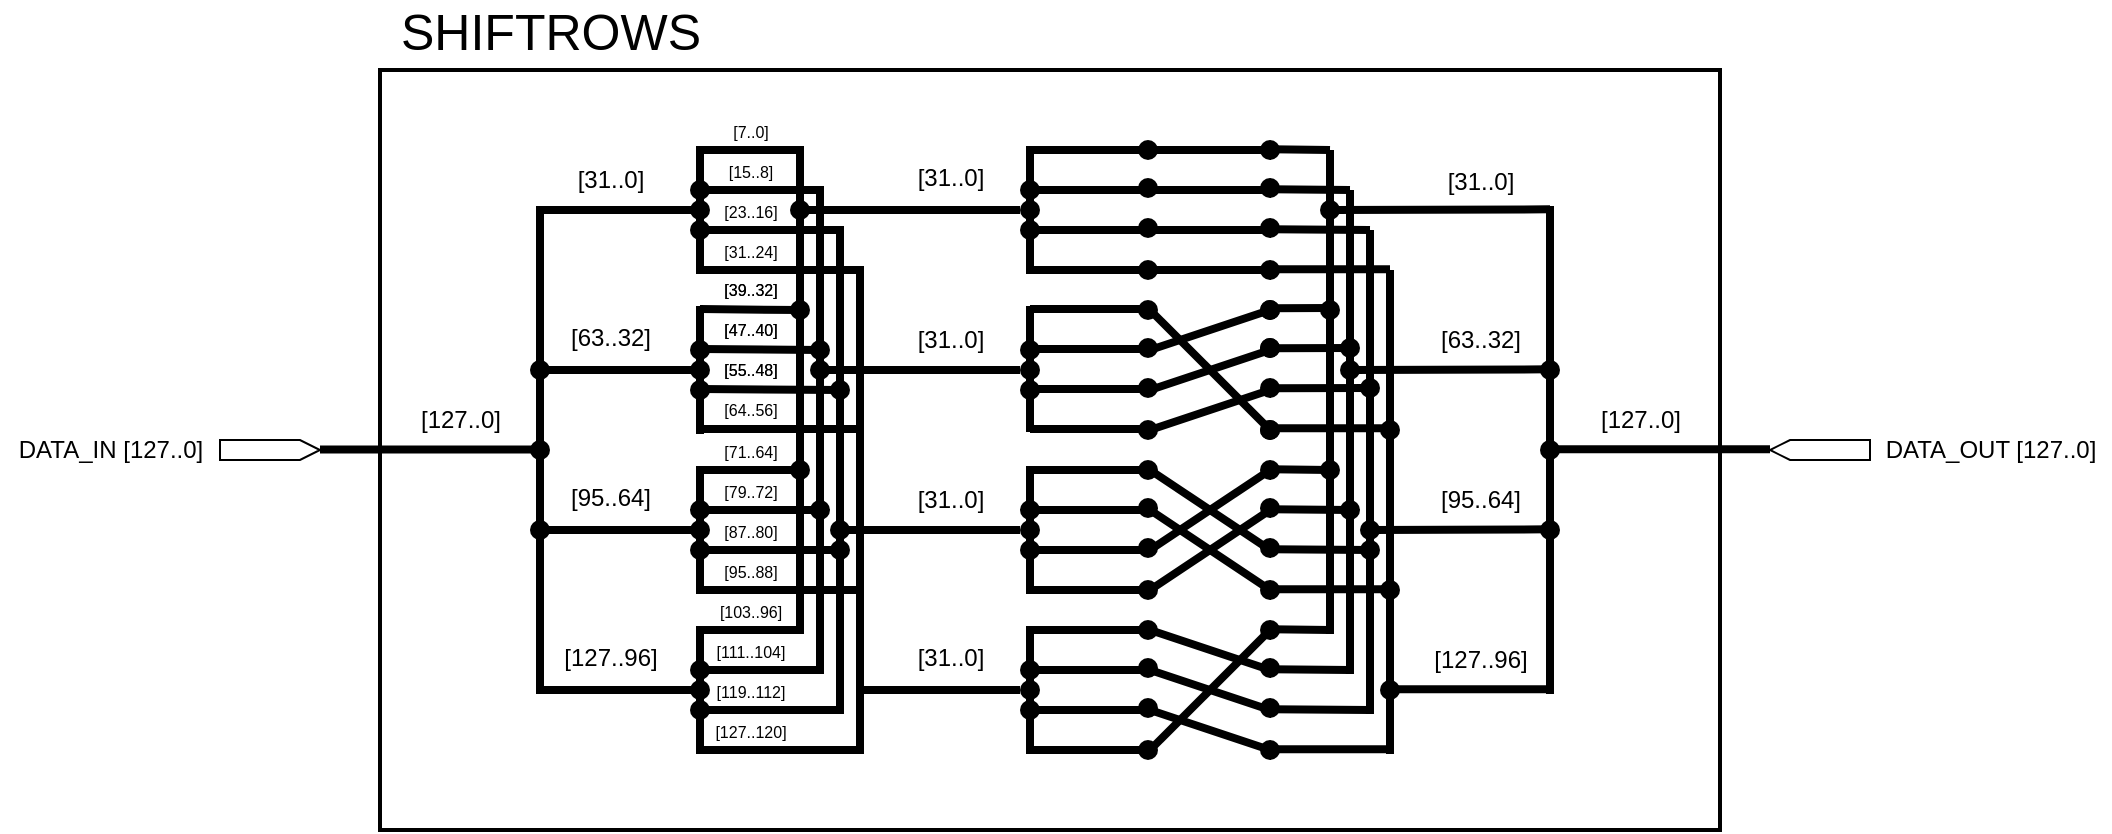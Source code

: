 <mxfile version="14.6.13" type="device"><diagram id="59PBRnV2SYo7gF4GKZ3-" name="Page-1"><mxGraphModel dx="599" dy="332" grid="1" gridSize="10" guides="1" tooltips="1" connect="1" arrows="1" fold="1" page="1" pageScale="1" pageWidth="100000" pageHeight="100000" math="0" shadow="0"><root><mxCell id="0"/><mxCell id="1" parent="0"/><mxCell id="UzkRHRW6MD7zpYTCHR9z-285" value="" style="rounded=0;whiteSpace=wrap;html=1;fillColor=none;strokeWidth=2;" vertex="1" parent="1"><mxGeometry x="720" y="530" width="670" height="380" as="geometry"/></mxCell><mxCell id="UzkRHRW6MD7zpYTCHR9z-1" value="" style="shape=mxgraph.arrows2.arrow;verticalLabelPosition=bottom;shadow=0;dashed=0;align=center;html=1;verticalAlign=top;strokeWidth=1;dy=0;dx=10;notch=0;" vertex="1" parent="1"><mxGeometry x="640" y="715" width="50" height="10" as="geometry"/></mxCell><mxCell id="UzkRHRW6MD7zpYTCHR9z-3" value="DATA_IN [127..0]" style="text;html=1;align=center;verticalAlign=middle;resizable=0;points=[];autosize=1;strokeColor=none;" vertex="1" parent="1"><mxGeometry x="530" y="710" width="110" height="20" as="geometry"/></mxCell><mxCell id="UzkRHRW6MD7zpYTCHR9z-4" value="" style="endArrow=none;html=1;strokeWidth=4;exitX=1;exitY=0.5;exitDx=0;exitDy=0;exitPerimeter=0;" edge="1" parent="1"><mxGeometry width="50" height="50" relative="1" as="geometry"><mxPoint x="690" y="719.71" as="sourcePoint"/><mxPoint x="800" y="719.71" as="targetPoint"/></mxGeometry></mxCell><mxCell id="UzkRHRW6MD7zpYTCHR9z-5" value="" style="endArrow=none;html=1;strokeWidth=4;" edge="1" parent="1"><mxGeometry width="50" height="50" relative="1" as="geometry"><mxPoint x="800" y="842" as="sourcePoint"/><mxPoint x="800" y="598" as="targetPoint"/></mxGeometry></mxCell><mxCell id="UzkRHRW6MD7zpYTCHR9z-6" value="" style="endArrow=none;html=1;strokeWidth=4;exitX=1;exitY=0.5;exitDx=0;exitDy=0;exitPerimeter=0;" edge="1" parent="1"><mxGeometry width="50" height="50" relative="1" as="geometry"><mxPoint x="800" y="600" as="sourcePoint"/><mxPoint x="880" y="600" as="targetPoint"/></mxGeometry></mxCell><mxCell id="UzkRHRW6MD7zpYTCHR9z-7" value="" style="endArrow=none;html=1;strokeWidth=4;exitX=1;exitY=0.5;exitDx=0;exitDy=0;exitPerimeter=0;" edge="1" parent="1"><mxGeometry width="50" height="50" relative="1" as="geometry"><mxPoint x="800" y="680" as="sourcePoint"/><mxPoint x="880" y="680" as="targetPoint"/></mxGeometry></mxCell><mxCell id="UzkRHRW6MD7zpYTCHR9z-8" value="" style="endArrow=none;html=1;strokeWidth=4;exitX=1;exitY=0.5;exitDx=0;exitDy=0;exitPerimeter=0;" edge="1" parent="1"><mxGeometry width="50" height="50" relative="1" as="geometry"><mxPoint x="800" y="760" as="sourcePoint"/><mxPoint x="880" y="760" as="targetPoint"/></mxGeometry></mxCell><mxCell id="UzkRHRW6MD7zpYTCHR9z-9" value="" style="endArrow=none;html=1;strokeWidth=4;exitX=1;exitY=0.5;exitDx=0;exitDy=0;exitPerimeter=0;" edge="1" parent="1"><mxGeometry width="50" height="50" relative="1" as="geometry"><mxPoint x="800" y="840" as="sourcePoint"/><mxPoint x="880" y="840" as="targetPoint"/></mxGeometry></mxCell><mxCell id="UzkRHRW6MD7zpYTCHR9z-10" value="" style="endArrow=none;html=1;strokeWidth=4;" edge="1" parent="1"><mxGeometry width="50" height="50" relative="1" as="geometry"><mxPoint x="880" y="632" as="sourcePoint"/><mxPoint x="880" y="568" as="targetPoint"/></mxGeometry></mxCell><mxCell id="UzkRHRW6MD7zpYTCHR9z-11" value="" style="endArrow=none;html=1;strokeWidth=4;exitX=1;exitY=0.5;exitDx=0;exitDy=0;exitPerimeter=0;" edge="1" parent="1"><mxGeometry width="50" height="50" relative="1" as="geometry"><mxPoint x="880" y="570" as="sourcePoint"/><mxPoint x="930" y="570" as="targetPoint"/></mxGeometry></mxCell><mxCell id="UzkRHRW6MD7zpYTCHR9z-12" value="" style="endArrow=none;html=1;strokeWidth=4;exitX=1;exitY=0.5;exitDx=0;exitDy=0;exitPerimeter=0;" edge="1" parent="1"><mxGeometry width="50" height="50" relative="1" as="geometry"><mxPoint x="880" y="590" as="sourcePoint"/><mxPoint x="940" y="590" as="targetPoint"/></mxGeometry></mxCell><mxCell id="UzkRHRW6MD7zpYTCHR9z-13" value="" style="endArrow=none;html=1;strokeWidth=4;exitX=1;exitY=0.5;exitDx=0;exitDy=0;exitPerimeter=0;" edge="1" parent="1"><mxGeometry width="50" height="50" relative="1" as="geometry"><mxPoint x="880" y="610" as="sourcePoint"/><mxPoint x="950" y="610" as="targetPoint"/></mxGeometry></mxCell><mxCell id="UzkRHRW6MD7zpYTCHR9z-14" value="" style="endArrow=none;html=1;strokeWidth=4;exitX=1;exitY=0.5;exitDx=0;exitDy=0;exitPerimeter=0;" edge="1" parent="1"><mxGeometry width="50" height="50" relative="1" as="geometry"><mxPoint x="880" y="630" as="sourcePoint"/><mxPoint x="960" y="630" as="targetPoint"/></mxGeometry></mxCell><mxCell id="UzkRHRW6MD7zpYTCHR9z-15" value="" style="endArrow=none;html=1;strokeWidth=4;" edge="1" parent="1"><mxGeometry width="50" height="50" relative="1" as="geometry"><mxPoint x="880" y="712" as="sourcePoint"/><mxPoint x="880" y="648" as="targetPoint"/></mxGeometry></mxCell><mxCell id="UzkRHRW6MD7zpYTCHR9z-16" value="" style="endArrow=none;html=1;strokeWidth=4;exitX=1;exitY=0.5;exitDx=0;exitDy=0;exitPerimeter=0;" edge="1" parent="1"><mxGeometry width="50" height="50" relative="1" as="geometry"><mxPoint x="880" y="649.52" as="sourcePoint"/><mxPoint x="930" y="650" as="targetPoint"/></mxGeometry></mxCell><mxCell id="UzkRHRW6MD7zpYTCHR9z-17" value="" style="endArrow=none;html=1;strokeWidth=4;exitX=1;exitY=0.5;exitDx=0;exitDy=0;exitPerimeter=0;" edge="1" parent="1"><mxGeometry width="50" height="50" relative="1" as="geometry"><mxPoint x="880" y="669.52" as="sourcePoint"/><mxPoint x="940" y="670" as="targetPoint"/></mxGeometry></mxCell><mxCell id="UzkRHRW6MD7zpYTCHR9z-18" value="" style="endArrow=none;html=1;strokeWidth=4;exitX=1;exitY=0.5;exitDx=0;exitDy=0;exitPerimeter=0;" edge="1" parent="1"><mxGeometry width="50" height="50" relative="1" as="geometry"><mxPoint x="880" y="689.52" as="sourcePoint"/><mxPoint x="950" y="690" as="targetPoint"/></mxGeometry></mxCell><mxCell id="UzkRHRW6MD7zpYTCHR9z-19" value="" style="endArrow=none;html=1;strokeWidth=4;exitX=1;exitY=0.5;exitDx=0;exitDy=0;exitPerimeter=0;" edge="1" parent="1"><mxGeometry width="50" height="50" relative="1" as="geometry"><mxPoint x="880" y="709.52" as="sourcePoint"/><mxPoint x="960" y="709.52" as="targetPoint"/></mxGeometry></mxCell><mxCell id="UzkRHRW6MD7zpYTCHR9z-20" value="" style="endArrow=none;html=1;strokeWidth=4;" edge="1" parent="1"><mxGeometry width="50" height="50" relative="1" as="geometry"><mxPoint x="880" y="792" as="sourcePoint"/><mxPoint x="880" y="728" as="targetPoint"/></mxGeometry></mxCell><mxCell id="UzkRHRW6MD7zpYTCHR9z-21" value="" style="endArrow=none;html=1;strokeWidth=4;exitX=1;exitY=0.5;exitDx=0;exitDy=0;exitPerimeter=0;" edge="1" parent="1"><mxGeometry width="50" height="50" relative="1" as="geometry"><mxPoint x="880" y="730" as="sourcePoint"/><mxPoint x="930" y="730" as="targetPoint"/></mxGeometry></mxCell><mxCell id="UzkRHRW6MD7zpYTCHR9z-22" value="" style="endArrow=none;html=1;strokeWidth=4;exitX=1;exitY=0.5;exitDx=0;exitDy=0;exitPerimeter=0;" edge="1" parent="1"><mxGeometry width="50" height="50" relative="1" as="geometry"><mxPoint x="880" y="750" as="sourcePoint"/><mxPoint x="940" y="750" as="targetPoint"/></mxGeometry></mxCell><mxCell id="UzkRHRW6MD7zpYTCHR9z-23" value="" style="endArrow=none;html=1;strokeWidth=4;exitX=1;exitY=0.5;exitDx=0;exitDy=0;exitPerimeter=0;" edge="1" parent="1"><mxGeometry width="50" height="50" relative="1" as="geometry"><mxPoint x="880" y="770" as="sourcePoint"/><mxPoint x="950" y="770" as="targetPoint"/></mxGeometry></mxCell><mxCell id="UzkRHRW6MD7zpYTCHR9z-24" value="" style="endArrow=none;html=1;strokeWidth=4;exitX=1;exitY=0.5;exitDx=0;exitDy=0;exitPerimeter=0;" edge="1" parent="1"><mxGeometry width="50" height="50" relative="1" as="geometry"><mxPoint x="880" y="790" as="sourcePoint"/><mxPoint x="960" y="790" as="targetPoint"/></mxGeometry></mxCell><mxCell id="UzkRHRW6MD7zpYTCHR9z-25" value="" style="endArrow=none;html=1;strokeWidth=4;" edge="1" parent="1"><mxGeometry width="50" height="50" relative="1" as="geometry"><mxPoint x="880" y="872" as="sourcePoint"/><mxPoint x="880" y="808" as="targetPoint"/></mxGeometry></mxCell><mxCell id="UzkRHRW6MD7zpYTCHR9z-26" value="" style="endArrow=none;html=1;strokeWidth=4;exitX=1;exitY=0.5;exitDx=0;exitDy=0;exitPerimeter=0;" edge="1" parent="1"><mxGeometry width="50" height="50" relative="1" as="geometry"><mxPoint x="880" y="810" as="sourcePoint"/><mxPoint x="930" y="810" as="targetPoint"/></mxGeometry></mxCell><mxCell id="UzkRHRW6MD7zpYTCHR9z-27" value="" style="endArrow=none;html=1;strokeWidth=4;exitX=1;exitY=0.5;exitDx=0;exitDy=0;exitPerimeter=0;" edge="1" parent="1"><mxGeometry width="50" height="50" relative="1" as="geometry"><mxPoint x="880" y="830" as="sourcePoint"/><mxPoint x="940" y="830" as="targetPoint"/></mxGeometry></mxCell><mxCell id="UzkRHRW6MD7zpYTCHR9z-28" value="" style="endArrow=none;html=1;strokeWidth=4;exitX=1;exitY=0.5;exitDx=0;exitDy=0;exitPerimeter=0;" edge="1" parent="1"><mxGeometry width="50" height="50" relative="1" as="geometry"><mxPoint x="880" y="850" as="sourcePoint"/><mxPoint x="950" y="850" as="targetPoint"/></mxGeometry></mxCell><mxCell id="UzkRHRW6MD7zpYTCHR9z-29" value="" style="endArrow=none;html=1;strokeWidth=4;exitX=1;exitY=0.5;exitDx=0;exitDy=0;exitPerimeter=0;" edge="1" parent="1"><mxGeometry width="50" height="50" relative="1" as="geometry"><mxPoint x="880" y="870" as="sourcePoint"/><mxPoint x="960" y="870" as="targetPoint"/></mxGeometry></mxCell><mxCell id="UzkRHRW6MD7zpYTCHR9z-42" value="" style="endArrow=none;html=1;strokeWidth=4;" edge="1" parent="1"><mxGeometry width="50" height="50" relative="1" as="geometry"><mxPoint x="930" y="812" as="sourcePoint"/><mxPoint x="930.0" y="568" as="targetPoint"/></mxGeometry></mxCell><mxCell id="UzkRHRW6MD7zpYTCHR9z-47" value="" style="endArrow=none;html=1;strokeWidth=4;" edge="1" parent="1"><mxGeometry width="50" height="50" relative="1" as="geometry"><mxPoint x="940.0" y="832" as="sourcePoint"/><mxPoint x="940.0" y="588" as="targetPoint"/></mxGeometry></mxCell><mxCell id="UzkRHRW6MD7zpYTCHR9z-52" value="" style="endArrow=none;html=1;strokeWidth=4;" edge="1" parent="1"><mxGeometry width="50" height="50" relative="1" as="geometry"><mxPoint x="950.0" y="852" as="sourcePoint"/><mxPoint x="950.0" y="608" as="targetPoint"/></mxGeometry></mxCell><mxCell id="UzkRHRW6MD7zpYTCHR9z-57" value="" style="endArrow=none;html=1;strokeWidth=4;" edge="1" parent="1"><mxGeometry width="50" height="50" relative="1" as="geometry"><mxPoint x="960.0" y="872" as="sourcePoint"/><mxPoint x="960.0" y="628" as="targetPoint"/></mxGeometry></mxCell><mxCell id="UzkRHRW6MD7zpYTCHR9z-78" value="" style="endArrow=none;html=1;strokeWidth=4;exitX=1;exitY=0.5;exitDx=0;exitDy=0;exitPerimeter=0;entryX=0;entryY=0.5;entryDx=0;entryDy=0;" edge="1" parent="1" target="UzkRHRW6MD7zpYTCHR9z-175"><mxGeometry width="50" height="50" relative="1" as="geometry"><mxPoint x="930" y="600.0" as="sourcePoint"/><mxPoint x="1000" y="600" as="targetPoint"/></mxGeometry></mxCell><mxCell id="UzkRHRW6MD7zpYTCHR9z-79" value="" style="endArrow=none;html=1;strokeWidth=4;exitX=1;exitY=0.5;exitDx=0;exitDy=0;exitPerimeter=0;entryX=0;entryY=0.5;entryDx=0;entryDy=0;" edge="1" parent="1" target="UzkRHRW6MD7zpYTCHR9z-179"><mxGeometry width="50" height="50" relative="1" as="geometry"><mxPoint x="940" y="680.0" as="sourcePoint"/><mxPoint x="1000" y="680" as="targetPoint"/></mxGeometry></mxCell><mxCell id="UzkRHRW6MD7zpYTCHR9z-80" value="" style="endArrow=none;html=1;strokeWidth=4;exitX=1;exitY=0.5;exitDx=0;exitDy=0;exitPerimeter=0;entryX=0;entryY=0.5;entryDx=0;entryDy=0;" edge="1" parent="1" target="UzkRHRW6MD7zpYTCHR9z-182"><mxGeometry width="50" height="50" relative="1" as="geometry"><mxPoint x="950" y="760.0" as="sourcePoint"/><mxPoint x="1000" y="760.29" as="targetPoint"/></mxGeometry></mxCell><mxCell id="UzkRHRW6MD7zpYTCHR9z-81" value="" style="endArrow=none;html=1;strokeWidth=4;exitX=1;exitY=0.5;exitDx=0;exitDy=0;exitPerimeter=0;entryX=0;entryY=0.5;entryDx=0;entryDy=0;" edge="1" parent="1" target="UzkRHRW6MD7zpYTCHR9z-185"><mxGeometry width="50" height="50" relative="1" as="geometry"><mxPoint x="960" y="840.0" as="sourcePoint"/><mxPoint x="1000" y="840" as="targetPoint"/></mxGeometry></mxCell><mxCell id="UzkRHRW6MD7zpYTCHR9z-87" value="" style="endArrow=none;html=1;strokeWidth=4;" edge="1" parent="1"><mxGeometry width="50" height="50" relative="1" as="geometry"><mxPoint x="1045" y="632" as="sourcePoint"/><mxPoint x="1045" y="568" as="targetPoint"/></mxGeometry></mxCell><mxCell id="UzkRHRW6MD7zpYTCHR9z-88" value="" style="endArrow=none;html=1;strokeWidth=4;exitX=1;exitY=0.5;exitDx=0;exitDy=0;exitPerimeter=0;" edge="1" parent="1"><mxGeometry width="50" height="50" relative="1" as="geometry"><mxPoint x="1045" y="570" as="sourcePoint"/><mxPoint x="1165" y="570" as="targetPoint"/></mxGeometry></mxCell><mxCell id="UzkRHRW6MD7zpYTCHR9z-89" value="" style="endArrow=none;html=1;strokeWidth=4;exitX=1;exitY=0.5;exitDx=0;exitDy=0;exitPerimeter=0;" edge="1" parent="1"><mxGeometry width="50" height="50" relative="1" as="geometry"><mxPoint x="1045" y="590" as="sourcePoint"/><mxPoint x="1165" y="590" as="targetPoint"/></mxGeometry></mxCell><mxCell id="UzkRHRW6MD7zpYTCHR9z-90" value="" style="endArrow=none;html=1;strokeWidth=4;exitX=1;exitY=0.5;exitDx=0;exitDy=0;exitPerimeter=0;" edge="1" parent="1"><mxGeometry width="50" height="50" relative="1" as="geometry"><mxPoint x="1045" y="610" as="sourcePoint"/><mxPoint x="1165" y="610" as="targetPoint"/></mxGeometry></mxCell><mxCell id="UzkRHRW6MD7zpYTCHR9z-91" value="" style="endArrow=none;html=1;strokeWidth=4;exitX=1;exitY=0.5;exitDx=0;exitDy=0;exitPerimeter=0;" edge="1" parent="1"><mxGeometry width="50" height="50" relative="1" as="geometry"><mxPoint x="1045" y="630" as="sourcePoint"/><mxPoint x="1165" y="630" as="targetPoint"/></mxGeometry></mxCell><mxCell id="UzkRHRW6MD7zpYTCHR9z-92" value="" style="endArrow=none;html=1;strokeWidth=4;" edge="1" parent="1"><mxGeometry width="50" height="50" relative="1" as="geometry"><mxPoint x="1045" y="711" as="sourcePoint"/><mxPoint x="1045" y="648" as="targetPoint"/></mxGeometry></mxCell><mxCell id="UzkRHRW6MD7zpYTCHR9z-93" value="" style="endArrow=none;html=1;strokeWidth=4;exitX=1;exitY=0.5;exitDx=0;exitDy=0;exitPerimeter=0;" edge="1" parent="1"><mxGeometry width="50" height="50" relative="1" as="geometry"><mxPoint x="1045" y="649.52" as="sourcePoint"/><mxPoint x="1105" y="649.52" as="targetPoint"/></mxGeometry></mxCell><mxCell id="UzkRHRW6MD7zpYTCHR9z-94" value="" style="endArrow=none;html=1;strokeWidth=4;exitX=1;exitY=0.5;exitDx=0;exitDy=0;exitPerimeter=0;" edge="1" parent="1"><mxGeometry width="50" height="50" relative="1" as="geometry"><mxPoint x="1045" y="669.52" as="sourcePoint"/><mxPoint x="1105" y="669.52" as="targetPoint"/></mxGeometry></mxCell><mxCell id="UzkRHRW6MD7zpYTCHR9z-95" value="" style="endArrow=none;html=1;strokeWidth=4;exitX=1;exitY=0.5;exitDx=0;exitDy=0;exitPerimeter=0;" edge="1" parent="1"><mxGeometry width="50" height="50" relative="1" as="geometry"><mxPoint x="1045" y="689.52" as="sourcePoint"/><mxPoint x="1105" y="689.52" as="targetPoint"/></mxGeometry></mxCell><mxCell id="UzkRHRW6MD7zpYTCHR9z-96" value="" style="endArrow=none;html=1;strokeWidth=4;exitX=1;exitY=0.5;exitDx=0;exitDy=0;exitPerimeter=0;" edge="1" parent="1"><mxGeometry width="50" height="50" relative="1" as="geometry"><mxPoint x="1045" y="709.52" as="sourcePoint"/><mxPoint x="1105" y="709.52" as="targetPoint"/></mxGeometry></mxCell><mxCell id="UzkRHRW6MD7zpYTCHR9z-97" value="" style="endArrow=none;html=1;strokeWidth=4;" edge="1" parent="1"><mxGeometry width="50" height="50" relative="1" as="geometry"><mxPoint x="1045" y="792" as="sourcePoint"/><mxPoint x="1045" y="728" as="targetPoint"/></mxGeometry></mxCell><mxCell id="UzkRHRW6MD7zpYTCHR9z-98" value="" style="endArrow=none;html=1;strokeWidth=4;exitX=1;exitY=0.5;exitDx=0;exitDy=0;exitPerimeter=0;" edge="1" parent="1"><mxGeometry width="50" height="50" relative="1" as="geometry"><mxPoint x="1045" y="730" as="sourcePoint"/><mxPoint x="1105" y="730" as="targetPoint"/></mxGeometry></mxCell><mxCell id="UzkRHRW6MD7zpYTCHR9z-99" value="" style="endArrow=none;html=1;strokeWidth=4;exitX=1;exitY=0.5;exitDx=0;exitDy=0;exitPerimeter=0;" edge="1" parent="1"><mxGeometry width="50" height="50" relative="1" as="geometry"><mxPoint x="1045" y="750" as="sourcePoint"/><mxPoint x="1105" y="750" as="targetPoint"/></mxGeometry></mxCell><mxCell id="UzkRHRW6MD7zpYTCHR9z-100" value="" style="endArrow=none;html=1;strokeWidth=4;exitX=1;exitY=0.5;exitDx=0;exitDy=0;exitPerimeter=0;" edge="1" parent="1"><mxGeometry width="50" height="50" relative="1" as="geometry"><mxPoint x="1045" y="770" as="sourcePoint"/><mxPoint x="1105" y="770" as="targetPoint"/></mxGeometry></mxCell><mxCell id="UzkRHRW6MD7zpYTCHR9z-101" value="" style="endArrow=none;html=1;strokeWidth=4;exitX=1;exitY=0.5;exitDx=0;exitDy=0;exitPerimeter=0;" edge="1" parent="1"><mxGeometry width="50" height="50" relative="1" as="geometry"><mxPoint x="1045" y="790" as="sourcePoint"/><mxPoint x="1105" y="790" as="targetPoint"/></mxGeometry></mxCell><mxCell id="UzkRHRW6MD7zpYTCHR9z-102" value="" style="endArrow=none;html=1;strokeWidth=4;" edge="1" parent="1"><mxGeometry width="50" height="50" relative="1" as="geometry"><mxPoint x="1045" y="872" as="sourcePoint"/><mxPoint x="1045" y="808" as="targetPoint"/></mxGeometry></mxCell><mxCell id="UzkRHRW6MD7zpYTCHR9z-103" value="" style="endArrow=none;html=1;strokeWidth=4;exitX=1;exitY=0.5;exitDx=0;exitDy=0;exitPerimeter=0;" edge="1" parent="1"><mxGeometry width="50" height="50" relative="1" as="geometry"><mxPoint x="1045" y="810" as="sourcePoint"/><mxPoint x="1105" y="810" as="targetPoint"/></mxGeometry></mxCell><mxCell id="UzkRHRW6MD7zpYTCHR9z-104" value="" style="endArrow=none;html=1;strokeWidth=4;exitX=1;exitY=0.5;exitDx=0;exitDy=0;exitPerimeter=0;" edge="1" parent="1"><mxGeometry width="50" height="50" relative="1" as="geometry"><mxPoint x="1045" y="830" as="sourcePoint"/><mxPoint x="1105" y="830" as="targetPoint"/></mxGeometry></mxCell><mxCell id="UzkRHRW6MD7zpYTCHR9z-105" value="" style="endArrow=none;html=1;strokeWidth=4;exitX=1;exitY=0.5;exitDx=0;exitDy=0;exitPerimeter=0;" edge="1" parent="1"><mxGeometry width="50" height="50" relative="1" as="geometry"><mxPoint x="1045" y="850" as="sourcePoint"/><mxPoint x="1105" y="850" as="targetPoint"/></mxGeometry></mxCell><mxCell id="UzkRHRW6MD7zpYTCHR9z-106" value="" style="endArrow=none;html=1;strokeWidth=4;exitX=1;exitY=0.5;exitDx=0;exitDy=0;exitPerimeter=0;" edge="1" parent="1"><mxGeometry width="50" height="50" relative="1" as="geometry"><mxPoint x="1045" y="870" as="sourcePoint"/><mxPoint x="1105" y="870" as="targetPoint"/></mxGeometry></mxCell><mxCell id="UzkRHRW6MD7zpYTCHR9z-108" value="" style="endArrow=none;html=1;strokeWidth=4;exitX=1;exitY=0.5;exitDx=0;exitDy=0;exitPerimeter=0;" edge="1" parent="1"><mxGeometry width="50" height="50" relative="1" as="geometry"><mxPoint x="1165" y="569.58" as="sourcePoint"/><mxPoint x="1195" y="570" as="targetPoint"/></mxGeometry></mxCell><mxCell id="UzkRHRW6MD7zpYTCHR9z-109" value="" style="endArrow=none;html=1;strokeWidth=4;exitX=1;exitY=0.5;exitDx=0;exitDy=0;exitPerimeter=0;" edge="1" parent="1"><mxGeometry width="50" height="50" relative="1" as="geometry"><mxPoint x="1165" y="589.58" as="sourcePoint"/><mxPoint x="1205" y="590" as="targetPoint"/></mxGeometry></mxCell><mxCell id="UzkRHRW6MD7zpYTCHR9z-110" value="" style="endArrow=none;html=1;strokeWidth=4;exitX=1;exitY=0.5;exitDx=0;exitDy=0;exitPerimeter=0;" edge="1" parent="1"><mxGeometry width="50" height="50" relative="1" as="geometry"><mxPoint x="1165" y="609.58" as="sourcePoint"/><mxPoint x="1215" y="610" as="targetPoint"/></mxGeometry></mxCell><mxCell id="UzkRHRW6MD7zpYTCHR9z-111" value="" style="endArrow=none;html=1;strokeWidth=4;exitX=1;exitY=0.5;exitDx=0;exitDy=0;exitPerimeter=0;" edge="1" parent="1"><mxGeometry width="50" height="50" relative="1" as="geometry"><mxPoint x="1165" y="629.58" as="sourcePoint"/><mxPoint x="1225" y="629.58" as="targetPoint"/></mxGeometry></mxCell><mxCell id="UzkRHRW6MD7zpYTCHR9z-113" value="" style="endArrow=none;html=1;strokeWidth=4;exitX=1;exitY=0.5;exitDx=0;exitDy=0;exitPerimeter=0;" edge="1" parent="1"><mxGeometry width="50" height="50" relative="1" as="geometry"><mxPoint x="1165" y="649.1" as="sourcePoint"/><mxPoint x="1195" y="649" as="targetPoint"/></mxGeometry></mxCell><mxCell id="UzkRHRW6MD7zpYTCHR9z-114" value="" style="endArrow=none;html=1;strokeWidth=4;exitX=1;exitY=0.5;exitDx=0;exitDy=0;exitPerimeter=0;" edge="1" parent="1"><mxGeometry width="50" height="50" relative="1" as="geometry"><mxPoint x="1165" y="669.1" as="sourcePoint"/><mxPoint x="1205" y="669" as="targetPoint"/></mxGeometry></mxCell><mxCell id="UzkRHRW6MD7zpYTCHR9z-115" value="" style="endArrow=none;html=1;strokeWidth=4;exitX=1;exitY=0.5;exitDx=0;exitDy=0;exitPerimeter=0;" edge="1" parent="1"><mxGeometry width="50" height="50" relative="1" as="geometry"><mxPoint x="1165" y="689.1" as="sourcePoint"/><mxPoint x="1215" y="689" as="targetPoint"/></mxGeometry></mxCell><mxCell id="UzkRHRW6MD7zpYTCHR9z-116" value="" style="endArrow=none;html=1;strokeWidth=4;exitX=1;exitY=0.5;exitDx=0;exitDy=0;exitPerimeter=0;" edge="1" parent="1"><mxGeometry width="50" height="50" relative="1" as="geometry"><mxPoint x="1165" y="709.1" as="sourcePoint"/><mxPoint x="1225" y="709.1" as="targetPoint"/></mxGeometry></mxCell><mxCell id="UzkRHRW6MD7zpYTCHR9z-118" value="" style="endArrow=none;html=1;strokeWidth=4;exitX=1;exitY=0.5;exitDx=0;exitDy=0;exitPerimeter=0;" edge="1" parent="1"><mxGeometry width="50" height="50" relative="1" as="geometry"><mxPoint x="1165" y="729.58" as="sourcePoint"/><mxPoint x="1195" y="730" as="targetPoint"/></mxGeometry></mxCell><mxCell id="UzkRHRW6MD7zpYTCHR9z-119" value="" style="endArrow=none;html=1;strokeWidth=4;exitX=1;exitY=0.5;exitDx=0;exitDy=0;exitPerimeter=0;" edge="1" parent="1"><mxGeometry width="50" height="50" relative="1" as="geometry"><mxPoint x="1165" y="749.58" as="sourcePoint"/><mxPoint x="1205" y="750" as="targetPoint"/></mxGeometry></mxCell><mxCell id="UzkRHRW6MD7zpYTCHR9z-120" value="" style="endArrow=none;html=1;strokeWidth=4;exitX=1;exitY=0.5;exitDx=0;exitDy=0;exitPerimeter=0;" edge="1" parent="1"><mxGeometry width="50" height="50" relative="1" as="geometry"><mxPoint x="1165" y="769.58" as="sourcePoint"/><mxPoint x="1215" y="770" as="targetPoint"/></mxGeometry></mxCell><mxCell id="UzkRHRW6MD7zpYTCHR9z-121" value="" style="endArrow=none;html=1;strokeWidth=4;exitX=1;exitY=0.5;exitDx=0;exitDy=0;exitPerimeter=0;" edge="1" parent="1"><mxGeometry width="50" height="50" relative="1" as="geometry"><mxPoint x="1165" y="789.58" as="sourcePoint"/><mxPoint x="1225" y="789.58" as="targetPoint"/></mxGeometry></mxCell><mxCell id="UzkRHRW6MD7zpYTCHR9z-123" value="" style="endArrow=none;html=1;strokeWidth=4;exitX=1;exitY=0.5;exitDx=0;exitDy=0;exitPerimeter=0;" edge="1" parent="1"><mxGeometry width="50" height="50" relative="1" as="geometry"><mxPoint x="1165" y="809.58" as="sourcePoint"/><mxPoint x="1195" y="810" as="targetPoint"/></mxGeometry></mxCell><mxCell id="UzkRHRW6MD7zpYTCHR9z-124" value="" style="endArrow=none;html=1;strokeWidth=4;exitX=1;exitY=0.5;exitDx=0;exitDy=0;exitPerimeter=0;" edge="1" parent="1"><mxGeometry width="50" height="50" relative="1" as="geometry"><mxPoint x="1165" y="829.58" as="sourcePoint"/><mxPoint x="1205" y="830" as="targetPoint"/></mxGeometry></mxCell><mxCell id="UzkRHRW6MD7zpYTCHR9z-125" value="" style="endArrow=none;html=1;strokeWidth=4;exitX=1;exitY=0.5;exitDx=0;exitDy=0;exitPerimeter=0;" edge="1" parent="1"><mxGeometry width="50" height="50" relative="1" as="geometry"><mxPoint x="1165" y="849.58" as="sourcePoint"/><mxPoint x="1215" y="850" as="targetPoint"/></mxGeometry></mxCell><mxCell id="UzkRHRW6MD7zpYTCHR9z-126" value="" style="endArrow=none;html=1;strokeWidth=4;exitX=1;exitY=0.5;exitDx=0;exitDy=0;exitPerimeter=0;" edge="1" parent="1"><mxGeometry width="50" height="50" relative="1" as="geometry"><mxPoint x="1165" y="869.58" as="sourcePoint"/><mxPoint x="1225" y="869.58" as="targetPoint"/></mxGeometry></mxCell><mxCell id="UzkRHRW6MD7zpYTCHR9z-127" value="" style="endArrow=none;html=1;strokeWidth=4;" edge="1" parent="1"><mxGeometry width="50" height="50" relative="1" as="geometry"><mxPoint x="1195.0" y="812" as="sourcePoint"/><mxPoint x="1195.0" y="570.0" as="targetPoint"/></mxGeometry></mxCell><mxCell id="UzkRHRW6MD7zpYTCHR9z-128" value="" style="endArrow=none;html=1;strokeWidth=4;" edge="1" parent="1"><mxGeometry width="50" height="50" relative="1" as="geometry"><mxPoint x="1205.0" y="832" as="sourcePoint"/><mxPoint x="1205.0" y="590.0" as="targetPoint"/></mxGeometry></mxCell><mxCell id="UzkRHRW6MD7zpYTCHR9z-129" value="" style="endArrow=none;html=1;strokeWidth=4;" edge="1" parent="1"><mxGeometry width="50" height="50" relative="1" as="geometry"><mxPoint x="1215.0" y="852" as="sourcePoint"/><mxPoint x="1215.0" y="610.0" as="targetPoint"/></mxGeometry></mxCell><mxCell id="UzkRHRW6MD7zpYTCHR9z-130" value="" style="endArrow=none;html=1;strokeWidth=4;" edge="1" parent="1"><mxGeometry width="50" height="50" relative="1" as="geometry"><mxPoint x="1225.0" y="872" as="sourcePoint"/><mxPoint x="1225.0" y="630.0" as="targetPoint"/></mxGeometry></mxCell><mxCell id="UzkRHRW6MD7zpYTCHR9z-131" value="" style="endArrow=none;html=1;strokeWidth=4;" edge="1" parent="1"><mxGeometry width="50" height="50" relative="1" as="geometry"><mxPoint x="1195" y="600" as="sourcePoint"/><mxPoint x="1305.0" y="599.66" as="targetPoint"/></mxGeometry></mxCell><mxCell id="UzkRHRW6MD7zpYTCHR9z-132" value="" style="endArrow=none;html=1;strokeWidth=4;" edge="1" parent="1"><mxGeometry width="50" height="50" relative="1" as="geometry"><mxPoint x="1205" y="680" as="sourcePoint"/><mxPoint x="1305.0" y="679.66" as="targetPoint"/></mxGeometry></mxCell><mxCell id="UzkRHRW6MD7zpYTCHR9z-133" value="" style="endArrow=none;html=1;strokeWidth=4;" edge="1" parent="1"><mxGeometry width="50" height="50" relative="1" as="geometry"><mxPoint x="1215" y="760" as="sourcePoint"/><mxPoint x="1305.0" y="759.66" as="targetPoint"/></mxGeometry></mxCell><mxCell id="UzkRHRW6MD7zpYTCHR9z-134" value="" style="endArrow=none;html=1;strokeWidth=4;exitX=1;exitY=0.5;exitDx=0;exitDy=0;exitPerimeter=0;" edge="1" parent="1"><mxGeometry width="50" height="50" relative="1" as="geometry"><mxPoint x="1225" y="839.66" as="sourcePoint"/><mxPoint x="1305.0" y="839.66" as="targetPoint"/></mxGeometry></mxCell><mxCell id="UzkRHRW6MD7zpYTCHR9z-135" value="" style="endArrow=none;html=1;strokeWidth=4;" edge="1" parent="1"><mxGeometry width="50" height="50" relative="1" as="geometry"><mxPoint x="1305" y="842" as="sourcePoint"/><mxPoint x="1305" y="598" as="targetPoint"/></mxGeometry></mxCell><mxCell id="UzkRHRW6MD7zpYTCHR9z-136" value="" style="endArrow=none;html=1;strokeWidth=4;exitX=1;exitY=0.5;exitDx=0;exitDy=0;exitPerimeter=0;" edge="1" parent="1"><mxGeometry width="50" height="50" relative="1" as="geometry"><mxPoint x="1305" y="719.58" as="sourcePoint"/><mxPoint x="1415" y="719.58" as="targetPoint"/></mxGeometry></mxCell><mxCell id="UzkRHRW6MD7zpYTCHR9z-137" value="" style="shape=mxgraph.arrows2.arrow;verticalLabelPosition=bottom;shadow=0;dashed=0;align=center;html=1;verticalAlign=top;strokeWidth=1;dy=0;dx=10;notch=0;flipH=1;" vertex="1" parent="1"><mxGeometry x="1415" y="715" width="50" height="10" as="geometry"/></mxCell><mxCell id="UzkRHRW6MD7zpYTCHR9z-138" value="DATA_OUT [127..0]" style="text;html=1;align=center;verticalAlign=middle;resizable=0;points=[];autosize=1;strokeColor=none;" vertex="1" parent="1"><mxGeometry x="1465" y="710" width="120" height="20" as="geometry"/></mxCell><mxCell id="UzkRHRW6MD7zpYTCHR9z-139" value="" style="endArrow=none;html=1;strokeWidth=4;" edge="1" parent="1"><mxGeometry width="50" height="50" relative="1" as="geometry"><mxPoint x="1105" y="650" as="sourcePoint"/><mxPoint x="1165" y="710" as="targetPoint"/></mxGeometry></mxCell><mxCell id="UzkRHRW6MD7zpYTCHR9z-140" value="" style="endArrow=none;html=1;strokeWidth=4;" edge="1" parent="1"><mxGeometry width="50" height="50" relative="1" as="geometry"><mxPoint x="1105" y="670" as="sourcePoint"/><mxPoint x="1165" y="650" as="targetPoint"/></mxGeometry></mxCell><mxCell id="UzkRHRW6MD7zpYTCHR9z-141" value="" style="endArrow=none;html=1;strokeWidth=4;" edge="1" parent="1"><mxGeometry width="50" height="50" relative="1" as="geometry"><mxPoint x="1105" y="690" as="sourcePoint"/><mxPoint x="1165" y="670" as="targetPoint"/></mxGeometry></mxCell><mxCell id="UzkRHRW6MD7zpYTCHR9z-142" value="" style="endArrow=none;html=1;strokeWidth=4;" edge="1" parent="1"><mxGeometry width="50" height="50" relative="1" as="geometry"><mxPoint x="1105" y="710" as="sourcePoint"/><mxPoint x="1165" y="690" as="targetPoint"/></mxGeometry></mxCell><mxCell id="UzkRHRW6MD7zpYTCHR9z-143" value="" style="endArrow=none;html=1;strokeWidth=4;" edge="1" parent="1"><mxGeometry width="50" height="50" relative="1" as="geometry"><mxPoint x="1105" y="730" as="sourcePoint"/><mxPoint x="1165" y="770" as="targetPoint"/></mxGeometry></mxCell><mxCell id="UzkRHRW6MD7zpYTCHR9z-144" value="" style="endArrow=none;html=1;strokeWidth=4;" edge="1" parent="1"><mxGeometry width="50" height="50" relative="1" as="geometry"><mxPoint x="1105" y="750" as="sourcePoint"/><mxPoint x="1165" y="790" as="targetPoint"/></mxGeometry></mxCell><mxCell id="UzkRHRW6MD7zpYTCHR9z-145" value="" style="endArrow=none;html=1;strokeWidth=4;" edge="1" parent="1"><mxGeometry width="50" height="50" relative="1" as="geometry"><mxPoint x="1105" y="770" as="sourcePoint"/><mxPoint x="1165" y="730" as="targetPoint"/></mxGeometry></mxCell><mxCell id="UzkRHRW6MD7zpYTCHR9z-146" value="" style="endArrow=none;html=1;strokeWidth=4;" edge="1" parent="1"><mxGeometry width="50" height="50" relative="1" as="geometry"><mxPoint x="1105" y="790" as="sourcePoint"/><mxPoint x="1165" y="750" as="targetPoint"/></mxGeometry></mxCell><mxCell id="UzkRHRW6MD7zpYTCHR9z-148" value="" style="endArrow=none;html=1;strokeWidth=4;" edge="1" parent="1"><mxGeometry width="50" height="50" relative="1" as="geometry"><mxPoint x="1105" y="850" as="sourcePoint"/><mxPoint x="1165" y="870" as="targetPoint"/></mxGeometry></mxCell><mxCell id="UzkRHRW6MD7zpYTCHR9z-149" value="" style="endArrow=none;html=1;strokeWidth=4;" edge="1" parent="1"><mxGeometry width="50" height="50" relative="1" as="geometry"><mxPoint x="1105" y="870" as="sourcePoint"/><mxPoint x="1165" y="810" as="targetPoint"/></mxGeometry></mxCell><mxCell id="UzkRHRW6MD7zpYTCHR9z-150" value="" style="endArrow=none;html=1;strokeWidth=4;" edge="1" parent="1"><mxGeometry width="50" height="50" relative="1" as="geometry"><mxPoint x="1105" y="830" as="sourcePoint"/><mxPoint x="1165" y="850" as="targetPoint"/></mxGeometry></mxCell><mxCell id="UzkRHRW6MD7zpYTCHR9z-151" value="" style="endArrow=none;html=1;strokeWidth=4;" edge="1" parent="1"><mxGeometry width="50" height="50" relative="1" as="geometry"><mxPoint x="1105" y="810" as="sourcePoint"/><mxPoint x="1165" y="830" as="targetPoint"/></mxGeometry></mxCell><mxCell id="UzkRHRW6MD7zpYTCHR9z-152" value="" style="ellipse;whiteSpace=wrap;html=1;aspect=fixed;strokeColor=none;fillColor=#000000;" vertex="1" parent="1"><mxGeometry x="795" y="675" width="10" height="10" as="geometry"/></mxCell><mxCell id="UzkRHRW6MD7zpYTCHR9z-153" value="" style="ellipse;whiteSpace=wrap;html=1;aspect=fixed;strokeColor=none;fillColor=#000000;" vertex="1" parent="1"><mxGeometry x="795" y="755" width="10" height="10" as="geometry"/></mxCell><mxCell id="UzkRHRW6MD7zpYTCHR9z-154" value="" style="ellipse;whiteSpace=wrap;html=1;aspect=fixed;strokeColor=none;fillColor=#000000;" vertex="1" parent="1"><mxGeometry x="875" y="675" width="10" height="10" as="geometry"/></mxCell><mxCell id="UzkRHRW6MD7zpYTCHR9z-155" value="" style="ellipse;whiteSpace=wrap;html=1;aspect=fixed;strokeColor=none;fillColor=#000000;" vertex="1" parent="1"><mxGeometry x="875" y="755" width="10" height="10" as="geometry"/></mxCell><mxCell id="UzkRHRW6MD7zpYTCHR9z-156" value="" style="ellipse;whiteSpace=wrap;html=1;aspect=fixed;strokeColor=none;fillColor=#000000;" vertex="1" parent="1"><mxGeometry x="875" y="665" width="10" height="10" as="geometry"/></mxCell><mxCell id="UzkRHRW6MD7zpYTCHR9z-157" value="" style="ellipse;whiteSpace=wrap;html=1;aspect=fixed;strokeColor=none;fillColor=#000000;" vertex="1" parent="1"><mxGeometry x="875" y="685" width="10" height="10" as="geometry"/></mxCell><mxCell id="UzkRHRW6MD7zpYTCHR9z-158" value="" style="ellipse;whiteSpace=wrap;html=1;aspect=fixed;strokeColor=none;fillColor=#000000;" vertex="1" parent="1"><mxGeometry x="875" y="745" width="10" height="10" as="geometry"/></mxCell><mxCell id="UzkRHRW6MD7zpYTCHR9z-159" value="" style="ellipse;whiteSpace=wrap;html=1;aspect=fixed;strokeColor=none;fillColor=#000000;" vertex="1" parent="1"><mxGeometry x="875" y="765" width="10" height="10" as="geometry"/></mxCell><mxCell id="UzkRHRW6MD7zpYTCHR9z-169" value="" style="ellipse;whiteSpace=wrap;html=1;aspect=fixed;strokeColor=none;fillColor=#000000;" vertex="1" parent="1"><mxGeometry x="875" y="585" width="10" height="10" as="geometry"/></mxCell><mxCell id="UzkRHRW6MD7zpYTCHR9z-170" value="" style="ellipse;whiteSpace=wrap;html=1;aspect=fixed;strokeColor=none;fillColor=#000000;" vertex="1" parent="1"><mxGeometry x="875" y="595" width="10" height="10" as="geometry"/></mxCell><mxCell id="UzkRHRW6MD7zpYTCHR9z-171" value="" style="ellipse;whiteSpace=wrap;html=1;aspect=fixed;strokeColor=none;fillColor=#000000;" vertex="1" parent="1"><mxGeometry x="875" y="605" width="10" height="10" as="geometry"/></mxCell><mxCell id="UzkRHRW6MD7zpYTCHR9z-172" value="" style="ellipse;whiteSpace=wrap;html=1;aspect=fixed;strokeColor=none;fillColor=#000000;" vertex="1" parent="1"><mxGeometry x="875" y="825" width="10" height="10" as="geometry"/></mxCell><mxCell id="UzkRHRW6MD7zpYTCHR9z-173" value="" style="ellipse;whiteSpace=wrap;html=1;aspect=fixed;strokeColor=none;fillColor=#000000;" vertex="1" parent="1"><mxGeometry x="875" y="835" width="10" height="10" as="geometry"/></mxCell><mxCell id="UzkRHRW6MD7zpYTCHR9z-174" value="" style="ellipse;whiteSpace=wrap;html=1;aspect=fixed;strokeColor=none;fillColor=#000000;" vertex="1" parent="1"><mxGeometry x="875" y="845" width="10" height="10" as="geometry"/></mxCell><mxCell id="UzkRHRW6MD7zpYTCHR9z-175" value="" style="ellipse;whiteSpace=wrap;html=1;aspect=fixed;strokeColor=none;fillColor=#000000;" vertex="1" parent="1"><mxGeometry x="1040" y="595" width="10" height="10" as="geometry"/></mxCell><mxCell id="UzkRHRW6MD7zpYTCHR9z-176" value="" style="ellipse;whiteSpace=wrap;html=1;aspect=fixed;strokeColor=none;fillColor=#000000;" vertex="1" parent="1"><mxGeometry x="1040" y="585" width="10" height="10" as="geometry"/></mxCell><mxCell id="UzkRHRW6MD7zpYTCHR9z-177" value="" style="ellipse;whiteSpace=wrap;html=1;aspect=fixed;strokeColor=none;fillColor=#000000;" vertex="1" parent="1"><mxGeometry x="1040" y="605" width="10" height="10" as="geometry"/></mxCell><mxCell id="UzkRHRW6MD7zpYTCHR9z-178" value="" style="ellipse;whiteSpace=wrap;html=1;aspect=fixed;strokeColor=none;fillColor=#000000;" vertex="1" parent="1"><mxGeometry x="1040" y="665" width="10" height="10" as="geometry"/></mxCell><mxCell id="UzkRHRW6MD7zpYTCHR9z-179" value="" style="ellipse;whiteSpace=wrap;html=1;aspect=fixed;strokeColor=none;fillColor=#000000;" vertex="1" parent="1"><mxGeometry x="1040" y="675" width="10" height="10" as="geometry"/></mxCell><mxCell id="UzkRHRW6MD7zpYTCHR9z-180" value="" style="ellipse;whiteSpace=wrap;html=1;aspect=fixed;strokeColor=none;fillColor=#000000;" vertex="1" parent="1"><mxGeometry x="1040" y="685" width="10" height="10" as="geometry"/></mxCell><mxCell id="UzkRHRW6MD7zpYTCHR9z-181" value="" style="ellipse;whiteSpace=wrap;html=1;aspect=fixed;strokeColor=none;fillColor=#000000;" vertex="1" parent="1"><mxGeometry x="1040" y="745" width="10" height="10" as="geometry"/></mxCell><mxCell id="UzkRHRW6MD7zpYTCHR9z-182" value="" style="ellipse;whiteSpace=wrap;html=1;aspect=fixed;strokeColor=none;fillColor=#000000;" vertex="1" parent="1"><mxGeometry x="1040" y="755" width="10" height="10" as="geometry"/></mxCell><mxCell id="UzkRHRW6MD7zpYTCHR9z-183" value="" style="ellipse;whiteSpace=wrap;html=1;aspect=fixed;strokeColor=none;fillColor=#000000;" vertex="1" parent="1"><mxGeometry x="1040" y="765" width="10" height="10" as="geometry"/></mxCell><mxCell id="UzkRHRW6MD7zpYTCHR9z-184" value="" style="ellipse;whiteSpace=wrap;html=1;aspect=fixed;strokeColor=none;fillColor=#000000;" vertex="1" parent="1"><mxGeometry x="1040" y="825" width="10" height="10" as="geometry"/></mxCell><mxCell id="UzkRHRW6MD7zpYTCHR9z-185" value="" style="ellipse;whiteSpace=wrap;html=1;aspect=fixed;strokeColor=none;fillColor=#000000;" vertex="1" parent="1"><mxGeometry x="1040" y="835" width="10" height="10" as="geometry"/></mxCell><mxCell id="UzkRHRW6MD7zpYTCHR9z-186" value="" style="ellipse;whiteSpace=wrap;html=1;aspect=fixed;strokeColor=none;fillColor=#000000;" vertex="1" parent="1"><mxGeometry x="1040" y="845" width="10" height="10" as="geometry"/></mxCell><mxCell id="UzkRHRW6MD7zpYTCHR9z-187" value="" style="ellipse;whiteSpace=wrap;html=1;aspect=fixed;strokeColor=none;fillColor=#000000;" vertex="1" parent="1"><mxGeometry x="925" y="595" width="10" height="10" as="geometry"/></mxCell><mxCell id="UzkRHRW6MD7zpYTCHR9z-188" value="" style="ellipse;whiteSpace=wrap;html=1;aspect=fixed;strokeColor=none;fillColor=#000000;" vertex="1" parent="1"><mxGeometry x="925" y="645" width="10" height="10" as="geometry"/></mxCell><mxCell id="UzkRHRW6MD7zpYTCHR9z-189" value="" style="ellipse;whiteSpace=wrap;html=1;aspect=fixed;strokeColor=none;fillColor=#000000;" vertex="1" parent="1"><mxGeometry x="925" y="725" width="10" height="10" as="geometry"/></mxCell><mxCell id="UzkRHRW6MD7zpYTCHR9z-190" value="" style="ellipse;whiteSpace=wrap;html=1;aspect=fixed;strokeColor=none;fillColor=#000000;" vertex="1" parent="1"><mxGeometry x="935" y="665" width="10" height="10" as="geometry"/></mxCell><mxCell id="UzkRHRW6MD7zpYTCHR9z-192" value="" style="ellipse;whiteSpace=wrap;html=1;aspect=fixed;strokeColor=none;fillColor=#000000;" vertex="1" parent="1"><mxGeometry x="935" y="675" width="10" height="10" as="geometry"/></mxCell><mxCell id="UzkRHRW6MD7zpYTCHR9z-193" value="" style="ellipse;whiteSpace=wrap;html=1;aspect=fixed;strokeColor=none;fillColor=#000000;" vertex="1" parent="1"><mxGeometry x="935" y="745" width="10" height="10" as="geometry"/></mxCell><mxCell id="UzkRHRW6MD7zpYTCHR9z-194" value="" style="ellipse;whiteSpace=wrap;html=1;aspect=fixed;strokeColor=none;fillColor=#000000;" vertex="1" parent="1"><mxGeometry x="945" y="685" width="10" height="10" as="geometry"/></mxCell><mxCell id="UzkRHRW6MD7zpYTCHR9z-195" value="" style="ellipse;whiteSpace=wrap;html=1;aspect=fixed;strokeColor=none;fillColor=#000000;" vertex="1" parent="1"><mxGeometry x="945" y="755" width="10" height="10" as="geometry"/></mxCell><mxCell id="UzkRHRW6MD7zpYTCHR9z-196" value="" style="ellipse;whiteSpace=wrap;html=1;aspect=fixed;strokeColor=none;fillColor=#000000;" vertex="1" parent="1"><mxGeometry x="945" y="765" width="10" height="10" as="geometry"/></mxCell><mxCell id="UzkRHRW6MD7zpYTCHR9z-197" value="" style="ellipse;whiteSpace=wrap;html=1;aspect=fixed;strokeColor=none;fillColor=#000000;" vertex="1" parent="1"><mxGeometry x="1190" y="595" width="10" height="10" as="geometry"/></mxCell><mxCell id="UzkRHRW6MD7zpYTCHR9z-200" value="" style="ellipse;whiteSpace=wrap;html=1;aspect=fixed;strokeColor=none;fillColor=#000000;" vertex="1" parent="1"><mxGeometry x="1190" y="645" width="10" height="10" as="geometry"/></mxCell><mxCell id="UzkRHRW6MD7zpYTCHR9z-201" value="" style="ellipse;whiteSpace=wrap;html=1;aspect=fixed;strokeColor=none;fillColor=#000000;" vertex="1" parent="1"><mxGeometry x="1190" y="725" width="10" height="10" as="geometry"/></mxCell><mxCell id="UzkRHRW6MD7zpYTCHR9z-202" value="" style="ellipse;whiteSpace=wrap;html=1;aspect=fixed;strokeColor=none;fillColor=#000000;" vertex="1" parent="1"><mxGeometry x="1200" y="664" width="10" height="10" as="geometry"/></mxCell><mxCell id="UzkRHRW6MD7zpYTCHR9z-203" value="" style="ellipse;whiteSpace=wrap;html=1;aspect=fixed;strokeColor=none;fillColor=#000000;" vertex="1" parent="1"><mxGeometry x="1200" y="745" width="10" height="10" as="geometry"/></mxCell><mxCell id="UzkRHRW6MD7zpYTCHR9z-204" value="" style="ellipse;whiteSpace=wrap;html=1;aspect=fixed;strokeColor=none;fillColor=#000000;" vertex="1" parent="1"><mxGeometry x="1200" y="675" width="10" height="10" as="geometry"/></mxCell><mxCell id="UzkRHRW6MD7zpYTCHR9z-205" value="" style="ellipse;whiteSpace=wrap;html=1;aspect=fixed;strokeColor=none;fillColor=#000000;" vertex="1" parent="1"><mxGeometry x="1210" y="684" width="10" height="10" as="geometry"/></mxCell><mxCell id="UzkRHRW6MD7zpYTCHR9z-206" value="" style="ellipse;whiteSpace=wrap;html=1;aspect=fixed;strokeColor=none;fillColor=#000000;" vertex="1" parent="1"><mxGeometry x="1220" y="705" width="10" height="10" as="geometry"/></mxCell><mxCell id="UzkRHRW6MD7zpYTCHR9z-207" value="" style="ellipse;whiteSpace=wrap;html=1;aspect=fixed;strokeColor=none;fillColor=#000000;" vertex="1" parent="1"><mxGeometry x="1210" y="755" width="10" height="10" as="geometry"/></mxCell><mxCell id="UzkRHRW6MD7zpYTCHR9z-208" value="" style="ellipse;whiteSpace=wrap;html=1;aspect=fixed;strokeColor=none;fillColor=#000000;" vertex="1" parent="1"><mxGeometry x="1210" y="765" width="10" height="10" as="geometry"/></mxCell><mxCell id="UzkRHRW6MD7zpYTCHR9z-209" value="" style="ellipse;whiteSpace=wrap;html=1;aspect=fixed;strokeColor=none;fillColor=#000000;" vertex="1" parent="1"><mxGeometry x="1220" y="785" width="10" height="10" as="geometry"/></mxCell><mxCell id="UzkRHRW6MD7zpYTCHR9z-210" value="" style="ellipse;whiteSpace=wrap;html=1;aspect=fixed;strokeColor=none;fillColor=#000000;" vertex="1" parent="1"><mxGeometry x="1220" y="835" width="10" height="10" as="geometry"/></mxCell><mxCell id="UzkRHRW6MD7zpYTCHR9z-211" value="" style="ellipse;whiteSpace=wrap;html=1;aspect=fixed;strokeColor=none;fillColor=#000000;" vertex="1" parent="1"><mxGeometry x="1099" y="645" width="10" height="10" as="geometry"/></mxCell><mxCell id="UzkRHRW6MD7zpYTCHR9z-212" value="" style="ellipse;whiteSpace=wrap;html=1;aspect=fixed;strokeColor=none;fillColor=#000000;" vertex="1" parent="1"><mxGeometry x="1099" y="664" width="10" height="10" as="geometry"/></mxCell><mxCell id="UzkRHRW6MD7zpYTCHR9z-213" value="" style="ellipse;whiteSpace=wrap;html=1;aspect=fixed;strokeColor=none;fillColor=#000000;" vertex="1" parent="1"><mxGeometry x="1099" y="684" width="10" height="10" as="geometry"/></mxCell><mxCell id="UzkRHRW6MD7zpYTCHR9z-214" value="" style="ellipse;whiteSpace=wrap;html=1;aspect=fixed;strokeColor=none;fillColor=#000000;" vertex="1" parent="1"><mxGeometry x="1099" y="705" width="10" height="10" as="geometry"/></mxCell><mxCell id="UzkRHRW6MD7zpYTCHR9z-215" value="" style="ellipse;whiteSpace=wrap;html=1;aspect=fixed;strokeColor=none;fillColor=#000000;" vertex="1" parent="1"><mxGeometry x="1160" y="645" width="10" height="10" as="geometry"/></mxCell><mxCell id="UzkRHRW6MD7zpYTCHR9z-216" value="" style="ellipse;whiteSpace=wrap;html=1;aspect=fixed;strokeColor=none;fillColor=#000000;" vertex="1" parent="1"><mxGeometry x="1160" y="664" width="10" height="10" as="geometry"/></mxCell><mxCell id="UzkRHRW6MD7zpYTCHR9z-217" value="" style="ellipse;whiteSpace=wrap;html=1;aspect=fixed;strokeColor=none;fillColor=#000000;" vertex="1" parent="1"><mxGeometry x="1160" y="684" width="10" height="10" as="geometry"/></mxCell><mxCell id="UzkRHRW6MD7zpYTCHR9z-218" value="" style="ellipse;whiteSpace=wrap;html=1;aspect=fixed;strokeColor=none;fillColor=#000000;" vertex="1" parent="1"><mxGeometry x="1160" y="705" width="10" height="10" as="geometry"/></mxCell><mxCell id="UzkRHRW6MD7zpYTCHR9z-219" value="" style="ellipse;whiteSpace=wrap;html=1;aspect=fixed;strokeColor=none;fillColor=#000000;" vertex="1" parent="1"><mxGeometry x="1160" y="645" width="10" height="10" as="geometry"/></mxCell><mxCell id="UzkRHRW6MD7zpYTCHR9z-220" value="" style="ellipse;whiteSpace=wrap;html=1;aspect=fixed;strokeColor=none;fillColor=#000000;" vertex="1" parent="1"><mxGeometry x="1160" y="664" width="10" height="10" as="geometry"/></mxCell><mxCell id="UzkRHRW6MD7zpYTCHR9z-221" value="" style="ellipse;whiteSpace=wrap;html=1;aspect=fixed;strokeColor=none;fillColor=#000000;" vertex="1" parent="1"><mxGeometry x="1160" y="764" width="10" height="10" as="geometry"/></mxCell><mxCell id="UzkRHRW6MD7zpYTCHR9z-222" value="" style="ellipse;whiteSpace=wrap;html=1;aspect=fixed;strokeColor=none;fillColor=#000000;" vertex="1" parent="1"><mxGeometry x="1160" y="705" width="10" height="10" as="geometry"/></mxCell><mxCell id="UzkRHRW6MD7zpYTCHR9z-223" value="" style="ellipse;whiteSpace=wrap;html=1;aspect=fixed;strokeColor=none;fillColor=#000000;" vertex="1" parent="1"><mxGeometry x="1160" y="565" width="10" height="10" as="geometry"/></mxCell><mxCell id="UzkRHRW6MD7zpYTCHR9z-224" value="" style="ellipse;whiteSpace=wrap;html=1;aspect=fixed;strokeColor=none;fillColor=#000000;" vertex="1" parent="1"><mxGeometry x="1160" y="584" width="10" height="10" as="geometry"/></mxCell><mxCell id="UzkRHRW6MD7zpYTCHR9z-225" value="" style="ellipse;whiteSpace=wrap;html=1;aspect=fixed;strokeColor=none;fillColor=#000000;" vertex="1" parent="1"><mxGeometry x="1160" y="604" width="10" height="10" as="geometry"/></mxCell><mxCell id="UzkRHRW6MD7zpYTCHR9z-226" value="" style="ellipse;whiteSpace=wrap;html=1;aspect=fixed;strokeColor=none;fillColor=#000000;" vertex="1" parent="1"><mxGeometry x="1160" y="625" width="10" height="10" as="geometry"/></mxCell><mxCell id="UzkRHRW6MD7zpYTCHR9z-227" value="" style="ellipse;whiteSpace=wrap;html=1;aspect=fixed;strokeColor=none;fillColor=#000000;" vertex="1" parent="1"><mxGeometry x="1099" y="604" width="10" height="10" as="geometry"/></mxCell><mxCell id="UzkRHRW6MD7zpYTCHR9z-228" value="" style="ellipse;whiteSpace=wrap;html=1;aspect=fixed;strokeColor=none;fillColor=#000000;" vertex="1" parent="1"><mxGeometry x="1099" y="584" width="10" height="10" as="geometry"/></mxCell><mxCell id="UzkRHRW6MD7zpYTCHR9z-229" value="" style="ellipse;whiteSpace=wrap;html=1;aspect=fixed;strokeColor=none;fillColor=#000000;" vertex="1" parent="1"><mxGeometry x="1099" y="565" width="10" height="10" as="geometry"/></mxCell><mxCell id="UzkRHRW6MD7zpYTCHR9z-230" value="" style="ellipse;whiteSpace=wrap;html=1;aspect=fixed;strokeColor=none;fillColor=#000000;" vertex="1" parent="1"><mxGeometry x="1099" y="625" width="10" height="10" as="geometry"/></mxCell><mxCell id="UzkRHRW6MD7zpYTCHR9z-231" value="" style="ellipse;whiteSpace=wrap;html=1;aspect=fixed;strokeColor=none;fillColor=#000000;" vertex="1" parent="1"><mxGeometry x="1099" y="725" width="10" height="10" as="geometry"/></mxCell><mxCell id="UzkRHRW6MD7zpYTCHR9z-232" value="" style="ellipse;whiteSpace=wrap;html=1;aspect=fixed;strokeColor=none;fillColor=#000000;" vertex="1" parent="1"><mxGeometry x="1160" y="725" width="10" height="10" as="geometry"/></mxCell><mxCell id="UzkRHRW6MD7zpYTCHR9z-233" value="" style="ellipse;whiteSpace=wrap;html=1;aspect=fixed;strokeColor=none;fillColor=#000000;" vertex="1" parent="1"><mxGeometry x="1160" y="744" width="10" height="10" as="geometry"/></mxCell><mxCell id="UzkRHRW6MD7zpYTCHR9z-234" value="" style="ellipse;whiteSpace=wrap;html=1;aspect=fixed;strokeColor=none;fillColor=#000000;" vertex="1" parent="1"><mxGeometry x="1099" y="744" width="10" height="10" as="geometry"/></mxCell><mxCell id="UzkRHRW6MD7zpYTCHR9z-235" value="" style="ellipse;whiteSpace=wrap;html=1;aspect=fixed;strokeColor=none;fillColor=#000000;" vertex="1" parent="1"><mxGeometry x="1099" y="764" width="10" height="10" as="geometry"/></mxCell><mxCell id="UzkRHRW6MD7zpYTCHR9z-236" value="" style="ellipse;whiteSpace=wrap;html=1;aspect=fixed;strokeColor=none;fillColor=#000000;" vertex="1" parent="1"><mxGeometry x="1099" y="785" width="10" height="10" as="geometry"/></mxCell><mxCell id="UzkRHRW6MD7zpYTCHR9z-237" value="" style="ellipse;whiteSpace=wrap;html=1;aspect=fixed;strokeColor=none;fillColor=#000000;" vertex="1" parent="1"><mxGeometry x="1160" y="785" width="10" height="10" as="geometry"/></mxCell><mxCell id="UzkRHRW6MD7zpYTCHR9z-238" value="" style="ellipse;whiteSpace=wrap;html=1;aspect=fixed;strokeColor=none;fillColor=#000000;" vertex="1" parent="1"><mxGeometry x="1099" y="805" width="10" height="10" as="geometry"/></mxCell><mxCell id="UzkRHRW6MD7zpYTCHR9z-239" value="" style="ellipse;whiteSpace=wrap;html=1;aspect=fixed;strokeColor=none;fillColor=#000000;" vertex="1" parent="1"><mxGeometry x="1160" y="805" width="10" height="10" as="geometry"/></mxCell><mxCell id="UzkRHRW6MD7zpYTCHR9z-240" value="" style="ellipse;whiteSpace=wrap;html=1;aspect=fixed;strokeColor=none;fillColor=#000000;" vertex="1" parent="1"><mxGeometry x="1160" y="824" width="10" height="10" as="geometry"/></mxCell><mxCell id="UzkRHRW6MD7zpYTCHR9z-241" value="" style="ellipse;whiteSpace=wrap;html=1;aspect=fixed;strokeColor=none;fillColor=#000000;" vertex="1" parent="1"><mxGeometry x="1099" y="824" width="10" height="10" as="geometry"/></mxCell><mxCell id="UzkRHRW6MD7zpYTCHR9z-242" value="" style="ellipse;whiteSpace=wrap;html=1;aspect=fixed;strokeColor=none;fillColor=#000000;" vertex="1" parent="1"><mxGeometry x="1099" y="844" width="10" height="10" as="geometry"/></mxCell><mxCell id="UzkRHRW6MD7zpYTCHR9z-243" value="" style="ellipse;whiteSpace=wrap;html=1;aspect=fixed;strokeColor=none;fillColor=#000000;" vertex="1" parent="1"><mxGeometry x="1099" y="865" width="10" height="10" as="geometry"/></mxCell><mxCell id="UzkRHRW6MD7zpYTCHR9z-244" value="" style="ellipse;whiteSpace=wrap;html=1;aspect=fixed;strokeColor=none;fillColor=#000000;" vertex="1" parent="1"><mxGeometry x="1160" y="865" width="10" height="10" as="geometry"/></mxCell><mxCell id="UzkRHRW6MD7zpYTCHR9z-245" value="" style="ellipse;whiteSpace=wrap;html=1;aspect=fixed;strokeColor=none;fillColor=#000000;" vertex="1" parent="1"><mxGeometry x="1160" y="844" width="10" height="10" as="geometry"/></mxCell><mxCell id="UzkRHRW6MD7zpYTCHR9z-246" value="" style="ellipse;whiteSpace=wrap;html=1;aspect=fixed;strokeColor=none;fillColor=#000000;" vertex="1" parent="1"><mxGeometry x="1300" y="675" width="10" height="10" as="geometry"/></mxCell><mxCell id="UzkRHRW6MD7zpYTCHR9z-247" value="" style="ellipse;whiteSpace=wrap;html=1;aspect=fixed;strokeColor=none;fillColor=#000000;" vertex="1" parent="1"><mxGeometry x="1300" y="755" width="10" height="10" as="geometry"/></mxCell><mxCell id="UzkRHRW6MD7zpYTCHR9z-248" value="" style="ellipse;whiteSpace=wrap;html=1;aspect=fixed;strokeColor=none;fillColor=#000000;" vertex="1" parent="1"><mxGeometry x="1300" y="715" width="10" height="10" as="geometry"/></mxCell><mxCell id="UzkRHRW6MD7zpYTCHR9z-249" value="[127..0]" style="text;html=1;align=center;verticalAlign=middle;resizable=0;points=[];autosize=1;strokeColor=none;" vertex="1" parent="1"><mxGeometry x="730" y="695" width="60" height="20" as="geometry"/></mxCell><mxCell id="UzkRHRW6MD7zpYTCHR9z-250" value="[31..0]" style="text;html=1;align=center;verticalAlign=middle;resizable=0;points=[];autosize=1;strokeColor=none;" vertex="1" parent="1"><mxGeometry x="810" y="575" width="50" height="20" as="geometry"/></mxCell><mxCell id="UzkRHRW6MD7zpYTCHR9z-251" value="[63..32]" style="text;html=1;align=center;verticalAlign=middle;resizable=0;points=[];autosize=1;strokeColor=none;" vertex="1" parent="1"><mxGeometry x="805" y="654" width="60" height="20" as="geometry"/></mxCell><mxCell id="UzkRHRW6MD7zpYTCHR9z-252" value="[95..64]" style="text;html=1;align=center;verticalAlign=middle;resizable=0;points=[];autosize=1;strokeColor=none;" vertex="1" parent="1"><mxGeometry x="805" y="734" width="60" height="20" as="geometry"/></mxCell><mxCell id="UzkRHRW6MD7zpYTCHR9z-253" value="[127..96]" style="text;html=1;align=center;verticalAlign=middle;resizable=0;points=[];autosize=1;strokeColor=none;" vertex="1" parent="1"><mxGeometry x="805" y="814" width="60" height="20" as="geometry"/></mxCell><mxCell id="UzkRHRW6MD7zpYTCHR9z-254" value="&lt;font style=&quot;font-size: 8px ; line-height: 100%&quot;&gt;[7..0]&lt;/font&gt;" style="text;html=1;align=center;verticalAlign=middle;resizable=0;points=[];autosize=1;strokeColor=none;" vertex="1" parent="1"><mxGeometry x="885" y="550" width="40" height="20" as="geometry"/></mxCell><mxCell id="UzkRHRW6MD7zpYTCHR9z-256" value="[31..0]" style="text;html=1;align=center;verticalAlign=middle;resizable=0;points=[];autosize=1;strokeColor=none;" vertex="1" parent="1"><mxGeometry x="980" y="574" width="50" height="20" as="geometry"/></mxCell><mxCell id="UzkRHRW6MD7zpYTCHR9z-257" value="[31..0]" style="text;html=1;align=center;verticalAlign=middle;resizable=0;points=[];autosize=1;strokeColor=none;" vertex="1" parent="1"><mxGeometry x="980" y="655" width="50" height="20" as="geometry"/></mxCell><mxCell id="UzkRHRW6MD7zpYTCHR9z-258" value="[31..0]" style="text;html=1;align=center;verticalAlign=middle;resizable=0;points=[];autosize=1;strokeColor=none;" vertex="1" parent="1"><mxGeometry x="980" y="735" width="50" height="20" as="geometry"/></mxCell><mxCell id="UzkRHRW6MD7zpYTCHR9z-259" value="[31..0]" style="text;html=1;align=center;verticalAlign=middle;resizable=0;points=[];autosize=1;strokeColor=none;" vertex="1" parent="1"><mxGeometry x="980" y="814" width="50" height="20" as="geometry"/></mxCell><mxCell id="UzkRHRW6MD7zpYTCHR9z-262" value="[31..0]" style="text;html=1;align=center;verticalAlign=middle;resizable=0;points=[];autosize=1;strokeColor=none;" vertex="1" parent="1"><mxGeometry x="1245" y="576" width="50" height="20" as="geometry"/></mxCell><mxCell id="UzkRHRW6MD7zpYTCHR9z-263" value="[63..32]" style="text;html=1;align=center;verticalAlign=middle;resizable=0;points=[];autosize=1;strokeColor=none;" vertex="1" parent="1"><mxGeometry x="1240" y="655" width="60" height="20" as="geometry"/></mxCell><mxCell id="UzkRHRW6MD7zpYTCHR9z-264" value="[95..64]" style="text;html=1;align=center;verticalAlign=middle;resizable=0;points=[];autosize=1;strokeColor=none;" vertex="1" parent="1"><mxGeometry x="1240" y="735" width="60" height="20" as="geometry"/></mxCell><mxCell id="UzkRHRW6MD7zpYTCHR9z-265" value="[127..96]" style="text;html=1;align=center;verticalAlign=middle;resizable=0;points=[];autosize=1;strokeColor=none;" vertex="1" parent="1"><mxGeometry x="1240" y="815" width="60" height="20" as="geometry"/></mxCell><mxCell id="UzkRHRW6MD7zpYTCHR9z-266" value="[127..0]" style="text;html=1;align=center;verticalAlign=middle;resizable=0;points=[];autosize=1;strokeColor=none;" vertex="1" parent="1"><mxGeometry x="1320" y="695" width="60" height="20" as="geometry"/></mxCell><mxCell id="UzkRHRW6MD7zpYTCHR9z-267" value="&lt;font style=&quot;font-size: 8px ; line-height: 100%&quot;&gt;[15..8]&lt;/font&gt;" style="text;html=1;align=center;verticalAlign=middle;resizable=0;points=[];autosize=1;strokeColor=none;" vertex="1" parent="1"><mxGeometry x="885" y="570" width="40" height="20" as="geometry"/></mxCell><mxCell id="UzkRHRW6MD7zpYTCHR9z-268" value="&lt;font style=&quot;font-size: 8px ; line-height: 100%&quot;&gt;[23..16]&lt;/font&gt;" style="text;html=1;align=center;verticalAlign=middle;resizable=0;points=[];autosize=1;strokeColor=none;" vertex="1" parent="1"><mxGeometry x="880" y="590" width="50" height="20" as="geometry"/></mxCell><mxCell id="UzkRHRW6MD7zpYTCHR9z-269" value="&lt;font style=&quot;font-size: 8px ; line-height: 100%&quot;&gt;[31..24]&lt;/font&gt;" style="text;html=1;align=center;verticalAlign=middle;resizable=0;points=[];autosize=1;strokeColor=none;" vertex="1" parent="1"><mxGeometry x="880" y="610" width="50" height="20" as="geometry"/></mxCell><mxCell id="UzkRHRW6MD7zpYTCHR9z-270" value="&lt;font style=&quot;font-size: 8px ; line-height: 100%&quot;&gt;[39..32]&lt;/font&gt;" style="text;html=1;align=center;verticalAlign=middle;resizable=0;points=[];autosize=1;strokeColor=none;" vertex="1" parent="1"><mxGeometry x="880" y="629" width="50" height="20" as="geometry"/></mxCell><mxCell id="UzkRHRW6MD7zpYTCHR9z-271" value="&lt;font style=&quot;font-size: 8px ; line-height: 100%&quot;&gt;[47..40]&lt;/font&gt;" style="text;html=1;align=center;verticalAlign=middle;resizable=0;points=[];autosize=1;strokeColor=none;" vertex="1" parent="1"><mxGeometry x="880" y="649" width="50" height="20" as="geometry"/></mxCell><mxCell id="UzkRHRW6MD7zpYTCHR9z-272" value="&lt;font style=&quot;font-size: 8px ; line-height: 100%&quot;&gt;[55..48]&lt;/font&gt;" style="text;html=1;align=center;verticalAlign=middle;resizable=0;points=[];autosize=1;strokeColor=none;" vertex="1" parent="1"><mxGeometry x="880" y="669" width="50" height="20" as="geometry"/></mxCell><mxCell id="UzkRHRW6MD7zpYTCHR9z-273" value="&lt;font style=&quot;font-size: 8px ; line-height: 100%&quot;&gt;[64..56]&lt;/font&gt;" style="text;html=1;align=center;verticalAlign=middle;resizable=0;points=[];autosize=1;strokeColor=none;" vertex="1" parent="1"><mxGeometry x="880" y="689" width="50" height="20" as="geometry"/></mxCell><mxCell id="UzkRHRW6MD7zpYTCHR9z-274" value="&lt;font style=&quot;font-size: 8px ; line-height: 100%&quot;&gt;[39..32]&lt;/font&gt;" style="text;html=1;align=center;verticalAlign=middle;resizable=0;points=[];autosize=1;strokeColor=none;" vertex="1" parent="1"><mxGeometry x="880" y="629" width="50" height="20" as="geometry"/></mxCell><mxCell id="UzkRHRW6MD7zpYTCHR9z-275" value="&lt;font style=&quot;font-size: 8px ; line-height: 100%&quot;&gt;[47..40]&lt;/font&gt;" style="text;html=1;align=center;verticalAlign=middle;resizable=0;points=[];autosize=1;strokeColor=none;" vertex="1" parent="1"><mxGeometry x="880" y="649" width="50" height="20" as="geometry"/></mxCell><mxCell id="UzkRHRW6MD7zpYTCHR9z-276" value="&lt;font style=&quot;font-size: 8px ; line-height: 100%&quot;&gt;[55..48]&lt;/font&gt;" style="text;html=1;align=center;verticalAlign=middle;resizable=0;points=[];autosize=1;strokeColor=none;" vertex="1" parent="1"><mxGeometry x="880" y="669" width="50" height="20" as="geometry"/></mxCell><mxCell id="UzkRHRW6MD7zpYTCHR9z-277" value="&lt;font style=&quot;font-size: 8px ; line-height: 100%&quot;&gt;[71..64]&lt;/font&gt;" style="text;html=1;align=center;verticalAlign=middle;resizable=0;points=[];autosize=1;strokeColor=none;" vertex="1" parent="1"><mxGeometry x="880" y="710" width="50" height="20" as="geometry"/></mxCell><mxCell id="UzkRHRW6MD7zpYTCHR9z-278" value="&lt;font style=&quot;font-size: 8px ; line-height: 100%&quot;&gt;[79..72]&lt;/font&gt;" style="text;html=1;align=center;verticalAlign=middle;resizable=0;points=[];autosize=1;strokeColor=none;" vertex="1" parent="1"><mxGeometry x="880" y="730" width="50" height="20" as="geometry"/></mxCell><mxCell id="UzkRHRW6MD7zpYTCHR9z-279" value="&lt;font style=&quot;font-size: 8px ; line-height: 100%&quot;&gt;[87..80]&lt;/font&gt;" style="text;html=1;align=center;verticalAlign=middle;resizable=0;points=[];autosize=1;strokeColor=none;" vertex="1" parent="1"><mxGeometry x="880" y="750" width="50" height="20" as="geometry"/></mxCell><mxCell id="UzkRHRW6MD7zpYTCHR9z-280" value="&lt;font style=&quot;font-size: 8px ; line-height: 100%&quot;&gt;[95..88]&lt;/font&gt;" style="text;html=1;align=center;verticalAlign=middle;resizable=0;points=[];autosize=1;strokeColor=none;" vertex="1" parent="1"><mxGeometry x="880" y="770" width="50" height="20" as="geometry"/></mxCell><mxCell id="UzkRHRW6MD7zpYTCHR9z-281" value="&lt;font style=&quot;font-size: 8px ; line-height: 100%&quot;&gt;[103..96]&lt;/font&gt;" style="text;html=1;align=center;verticalAlign=middle;resizable=0;points=[];autosize=1;strokeColor=none;" vertex="1" parent="1"><mxGeometry x="880" y="790" width="50" height="20" as="geometry"/></mxCell><mxCell id="UzkRHRW6MD7zpYTCHR9z-282" value="&lt;font style=&quot;font-size: 8px ; line-height: 100%&quot;&gt;[111..104]&lt;/font&gt;" style="text;html=1;align=center;verticalAlign=middle;resizable=0;points=[];autosize=1;strokeColor=none;" vertex="1" parent="1"><mxGeometry x="880" y="810" width="50" height="20" as="geometry"/></mxCell><mxCell id="UzkRHRW6MD7zpYTCHR9z-283" value="&lt;font style=&quot;font-size: 8px ; line-height: 100%&quot;&gt;[119..112]&lt;/font&gt;" style="text;html=1;align=center;verticalAlign=middle;resizable=0;points=[];autosize=1;strokeColor=none;" vertex="1" parent="1"><mxGeometry x="880" y="830" width="50" height="20" as="geometry"/></mxCell><mxCell id="UzkRHRW6MD7zpYTCHR9z-284" value="&lt;font style=&quot;font-size: 8px ; line-height: 100%&quot;&gt;[127..120]&lt;/font&gt;" style="text;html=1;align=center;verticalAlign=middle;resizable=0;points=[];autosize=1;strokeColor=none;" vertex="1" parent="1"><mxGeometry x="875" y="850" width="60" height="20" as="geometry"/></mxCell><mxCell id="UzkRHRW6MD7zpYTCHR9z-286" value="&lt;font style=&quot;font-size: 25px&quot;&gt;SHIFTROWS&lt;/font&gt;" style="text;html=1;align=center;verticalAlign=middle;resizable=0;points=[];autosize=1;strokeColor=none;" vertex="1" parent="1"><mxGeometry x="720" y="500" width="170" height="20" as="geometry"/></mxCell><mxCell id="UzkRHRW6MD7zpYTCHR9z-287" value="" style="ellipse;whiteSpace=wrap;html=1;aspect=fixed;strokeColor=none;fillColor=#000000;" vertex="1" parent="1"><mxGeometry x="795" y="715" width="10" height="10" as="geometry"/></mxCell></root></mxGraphModel></diagram></mxfile>